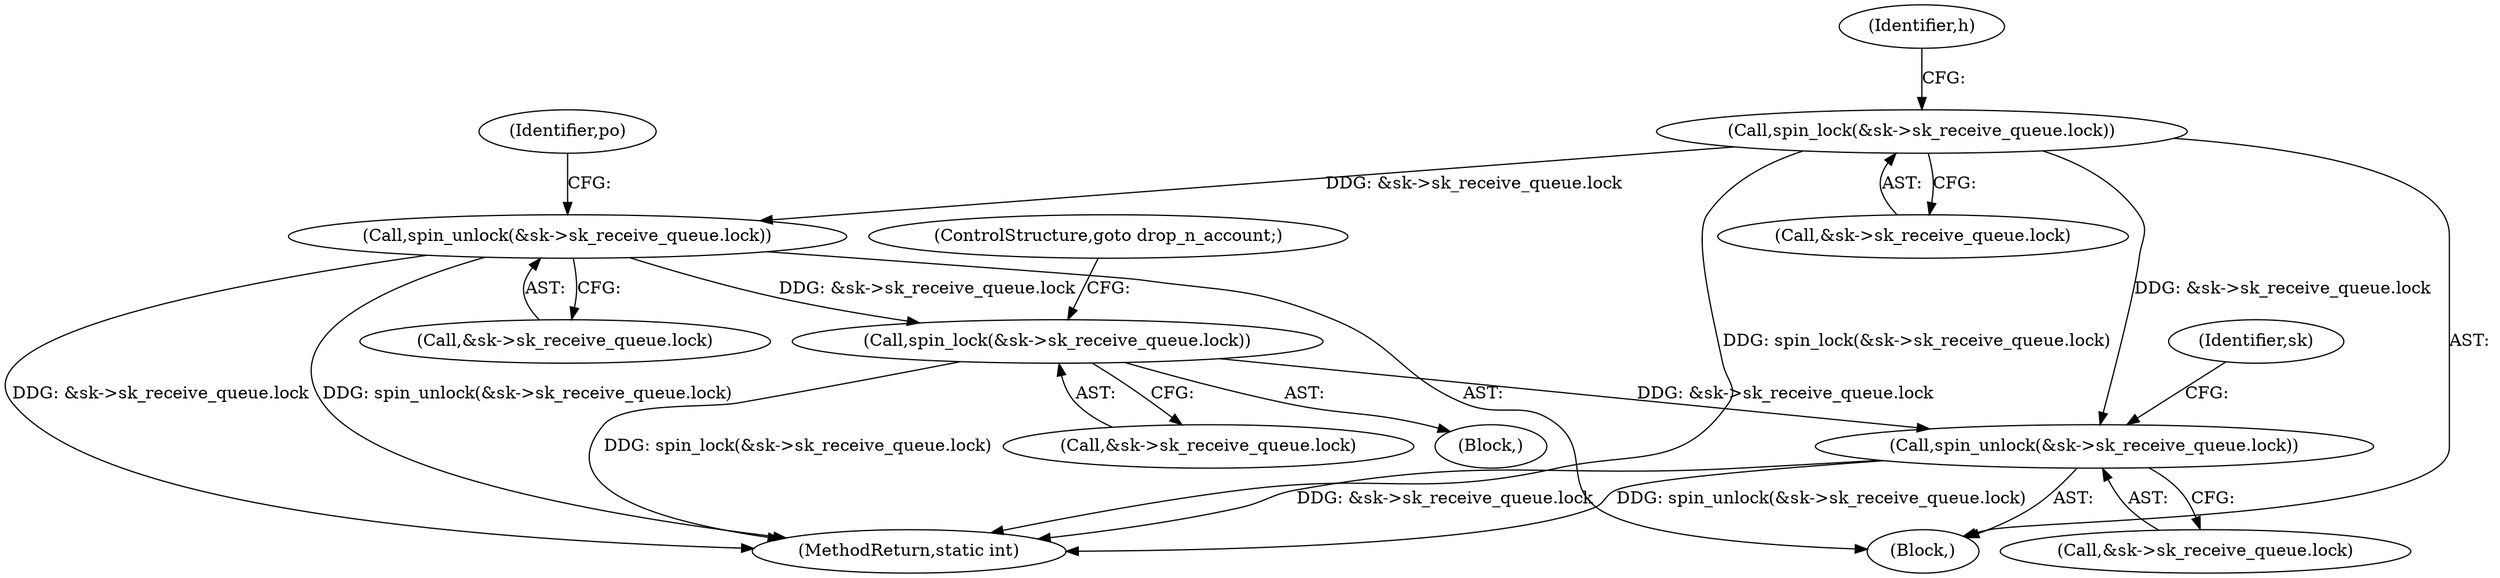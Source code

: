 digraph "0_linux_edbd58be15a957f6a760c4a514cd475217eb97fd@pointer" {
"1000551" [label="(Call,spin_lock(&sk->sk_receive_queue.lock))"];
"1000525" [label="(Call,spin_unlock(&sk->sk_receive_queue.lock))"];
"1000457" [label="(Call,spin_lock(&sk->sk_receive_queue.lock))"];
"1001010" [label="(Call,spin_unlock(&sk->sk_receive_queue.lock))"];
"1001018" [label="(Identifier,sk)"];
"1000525" [label="(Call,spin_unlock(&sk->sk_receive_queue.lock))"];
"1000550" [label="(Block,)"];
"1000458" [label="(Call,&sk->sk_receive_queue.lock)"];
"1000109" [label="(Block,)"];
"1001010" [label="(Call,spin_unlock(&sk->sk_receive_queue.lock))"];
"1000466" [label="(Identifier,h)"];
"1000526" [label="(Call,&sk->sk_receive_queue.lock)"];
"1000558" [label="(ControlStructure,goto drop_n_account;)"];
"1001022" [label="(MethodReturn,static int)"];
"1000534" [label="(Identifier,po)"];
"1000457" [label="(Call,spin_lock(&sk->sk_receive_queue.lock))"];
"1001011" [label="(Call,&sk->sk_receive_queue.lock)"];
"1000552" [label="(Call,&sk->sk_receive_queue.lock)"];
"1000551" [label="(Call,spin_lock(&sk->sk_receive_queue.lock))"];
"1000551" -> "1000550"  [label="AST: "];
"1000551" -> "1000552"  [label="CFG: "];
"1000552" -> "1000551"  [label="AST: "];
"1000558" -> "1000551"  [label="CFG: "];
"1000551" -> "1001022"  [label="DDG: spin_lock(&sk->sk_receive_queue.lock)"];
"1000525" -> "1000551"  [label="DDG: &sk->sk_receive_queue.lock"];
"1000551" -> "1001010"  [label="DDG: &sk->sk_receive_queue.lock"];
"1000525" -> "1000109"  [label="AST: "];
"1000525" -> "1000526"  [label="CFG: "];
"1000526" -> "1000525"  [label="AST: "];
"1000534" -> "1000525"  [label="CFG: "];
"1000525" -> "1001022"  [label="DDG: spin_unlock(&sk->sk_receive_queue.lock)"];
"1000525" -> "1001022"  [label="DDG: &sk->sk_receive_queue.lock"];
"1000457" -> "1000525"  [label="DDG: &sk->sk_receive_queue.lock"];
"1000457" -> "1000109"  [label="AST: "];
"1000457" -> "1000458"  [label="CFG: "];
"1000458" -> "1000457"  [label="AST: "];
"1000466" -> "1000457"  [label="CFG: "];
"1000457" -> "1001022"  [label="DDG: spin_lock(&sk->sk_receive_queue.lock)"];
"1000457" -> "1001010"  [label="DDG: &sk->sk_receive_queue.lock"];
"1001010" -> "1000109"  [label="AST: "];
"1001010" -> "1001011"  [label="CFG: "];
"1001011" -> "1001010"  [label="AST: "];
"1001018" -> "1001010"  [label="CFG: "];
"1001010" -> "1001022"  [label="DDG: &sk->sk_receive_queue.lock"];
"1001010" -> "1001022"  [label="DDG: spin_unlock(&sk->sk_receive_queue.lock)"];
}
